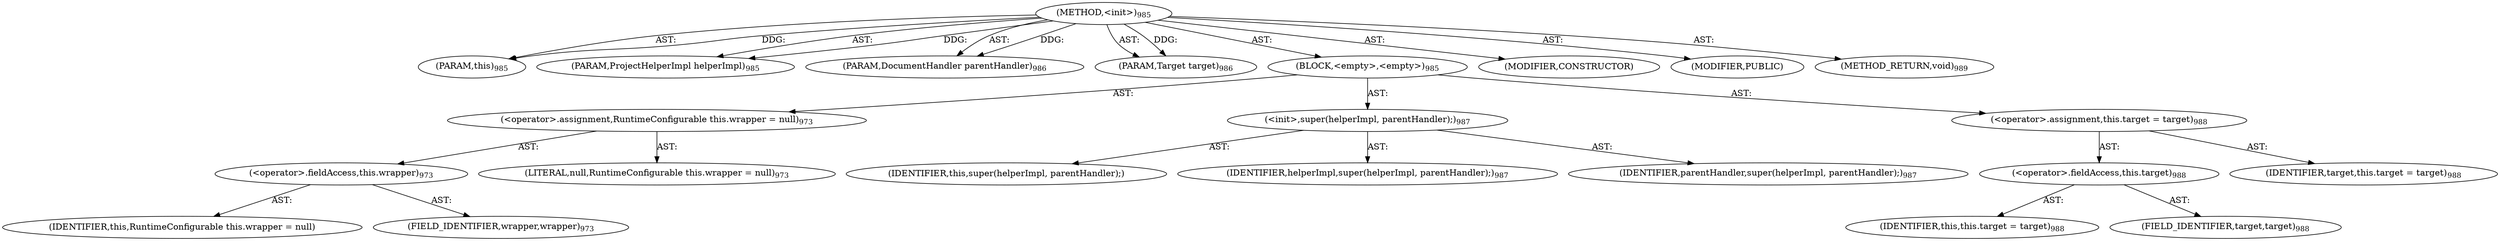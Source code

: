 digraph "&lt;init&gt;" {  
"111669149724" [label = <(METHOD,&lt;init&gt;)<SUB>985</SUB>> ]
"115964117017" [label = <(PARAM,this)<SUB>985</SUB>> ]
"115964117018" [label = <(PARAM,ProjectHelperImpl helperImpl)<SUB>985</SUB>> ]
"115964117019" [label = <(PARAM,DocumentHandler parentHandler)<SUB>986</SUB>> ]
"115964117087" [label = <(PARAM,Target target)<SUB>986</SUB>> ]
"25769803914" [label = <(BLOCK,&lt;empty&gt;,&lt;empty&gt;)<SUB>985</SUB>> ]
"30064771663" [label = <(&lt;operator&gt;.assignment,RuntimeConfigurable this.wrapper = null)<SUB>973</SUB>> ]
"30064771664" [label = <(&lt;operator&gt;.fieldAccess,this.wrapper)<SUB>973</SUB>> ]
"68719477261" [label = <(IDENTIFIER,this,RuntimeConfigurable this.wrapper = null)> ]
"55834575042" [label = <(FIELD_IDENTIFIER,wrapper,wrapper)<SUB>973</SUB>> ]
"90194313292" [label = <(LITERAL,null,RuntimeConfigurable this.wrapper = null)<SUB>973</SUB>> ]
"30064771077" [label = <(&lt;init&gt;,super(helperImpl, parentHandler);)<SUB>987</SUB>> ]
"68719476778" [label = <(IDENTIFIER,this,super(helperImpl, parentHandler);)> ]
"68719476780" [label = <(IDENTIFIER,helperImpl,super(helperImpl, parentHandler);)<SUB>987</SUB>> ]
"68719476781" [label = <(IDENTIFIER,parentHandler,super(helperImpl, parentHandler);)<SUB>987</SUB>> ]
"30064771665" [label = <(&lt;operator&gt;.assignment,this.target = target)<SUB>988</SUB>> ]
"30064771666" [label = <(&lt;operator&gt;.fieldAccess,this.target)<SUB>988</SUB>> ]
"68719476779" [label = <(IDENTIFIER,this,this.target = target)<SUB>988</SUB>> ]
"55834575043" [label = <(FIELD_IDENTIFIER,target,target)<SUB>988</SUB>> ]
"68719477262" [label = <(IDENTIFIER,target,this.target = target)<SUB>988</SUB>> ]
"133143986255" [label = <(MODIFIER,CONSTRUCTOR)> ]
"133143986256" [label = <(MODIFIER,PUBLIC)> ]
"128849018908" [label = <(METHOD_RETURN,void)<SUB>989</SUB>> ]
  "111669149724" -> "115964117017"  [ label = "AST: "] 
  "111669149724" -> "115964117018"  [ label = "AST: "] 
  "111669149724" -> "115964117019"  [ label = "AST: "] 
  "111669149724" -> "115964117087"  [ label = "AST: "] 
  "111669149724" -> "25769803914"  [ label = "AST: "] 
  "111669149724" -> "133143986255"  [ label = "AST: "] 
  "111669149724" -> "133143986256"  [ label = "AST: "] 
  "111669149724" -> "128849018908"  [ label = "AST: "] 
  "25769803914" -> "30064771663"  [ label = "AST: "] 
  "25769803914" -> "30064771077"  [ label = "AST: "] 
  "25769803914" -> "30064771665"  [ label = "AST: "] 
  "30064771663" -> "30064771664"  [ label = "AST: "] 
  "30064771663" -> "90194313292"  [ label = "AST: "] 
  "30064771664" -> "68719477261"  [ label = "AST: "] 
  "30064771664" -> "55834575042"  [ label = "AST: "] 
  "30064771077" -> "68719476778"  [ label = "AST: "] 
  "30064771077" -> "68719476780"  [ label = "AST: "] 
  "30064771077" -> "68719476781"  [ label = "AST: "] 
  "30064771665" -> "30064771666"  [ label = "AST: "] 
  "30064771665" -> "68719477262"  [ label = "AST: "] 
  "30064771666" -> "68719476779"  [ label = "AST: "] 
  "30064771666" -> "55834575043"  [ label = "AST: "] 
  "111669149724" -> "115964117017"  [ label = "DDG: "] 
  "111669149724" -> "115964117018"  [ label = "DDG: "] 
  "111669149724" -> "115964117019"  [ label = "DDG: "] 
  "111669149724" -> "115964117087"  [ label = "DDG: "] 
}
